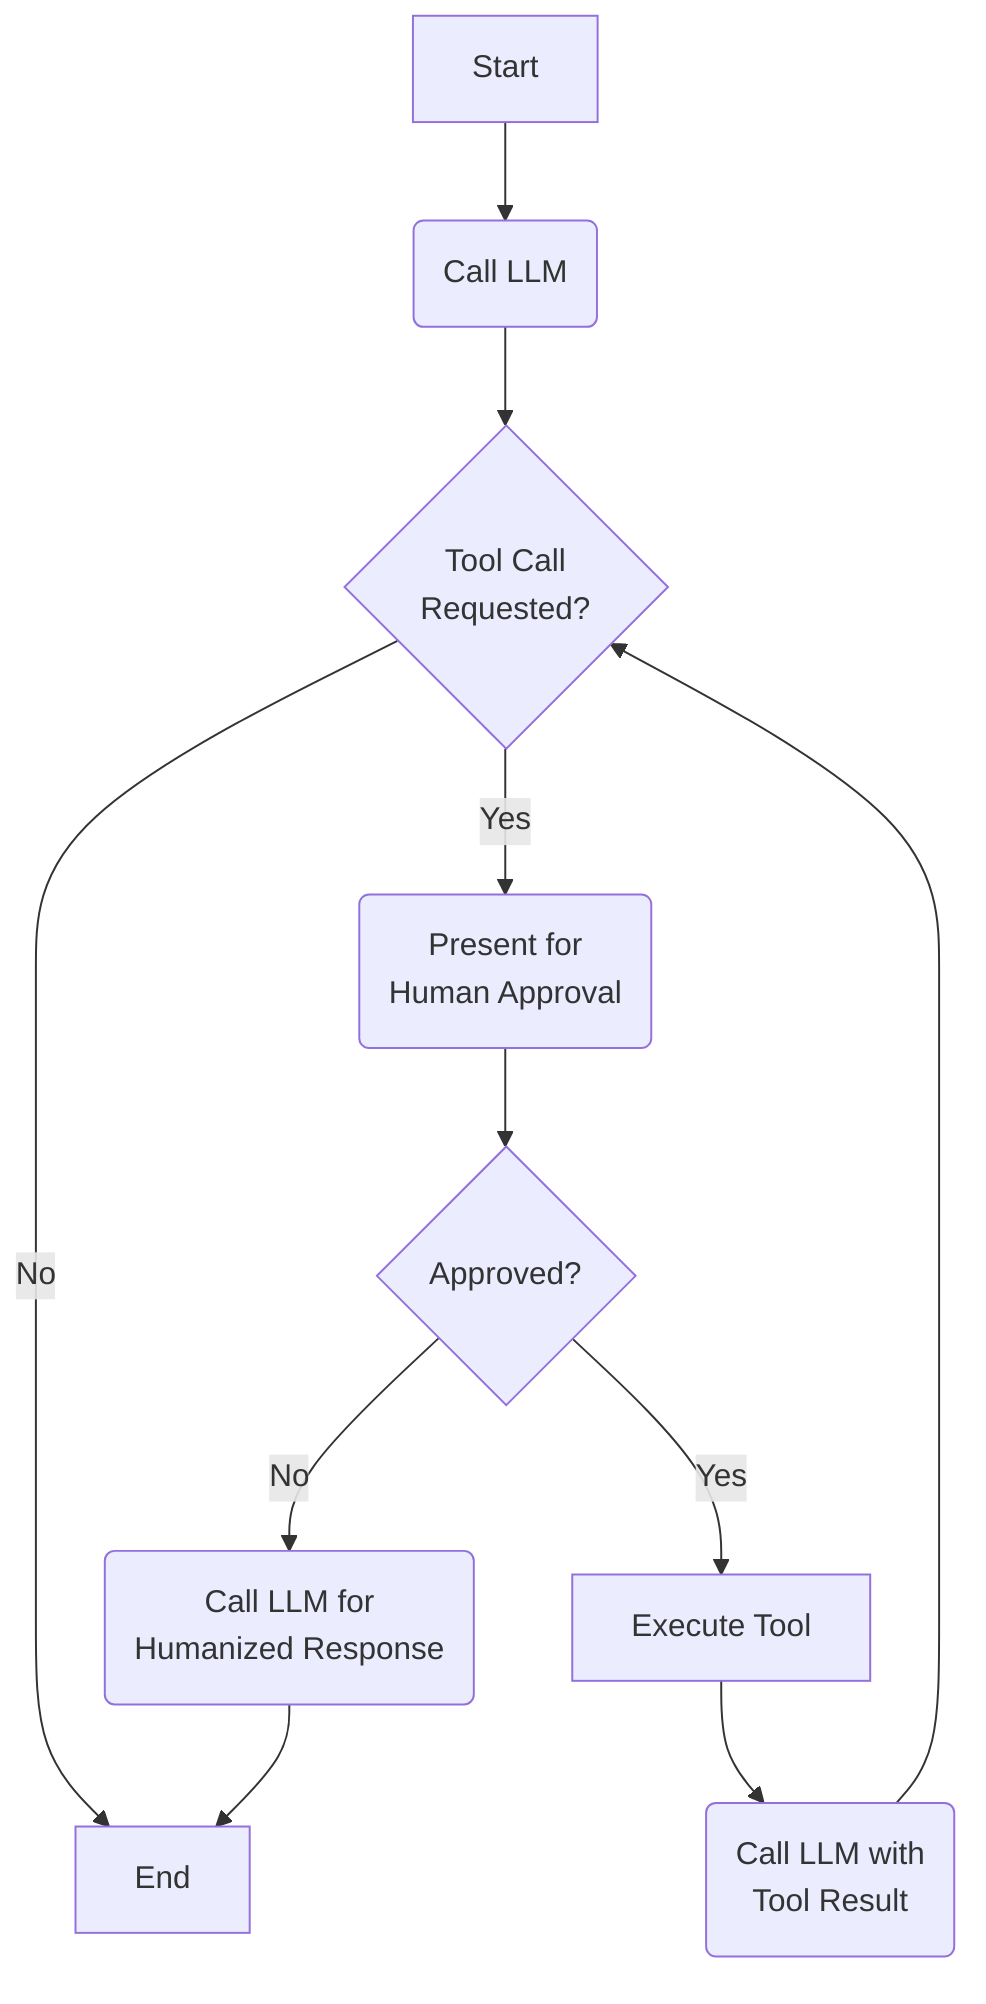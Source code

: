 graph TD
    A[Start] --> B(Call LLM);
    B --> C{Tool Call <br> Requested?};
    C -- No --> I[End];
    C -- Yes --> D(Present for <br> Human Approval);
    D --> E{Approved?};
    E -- No --> H(Call LLM for <br> Humanized Response);
    H --> I;
    E -- Yes --> F[Execute Tool];
    F --> G(Call LLM with <br> Tool Result);
    G --> C;